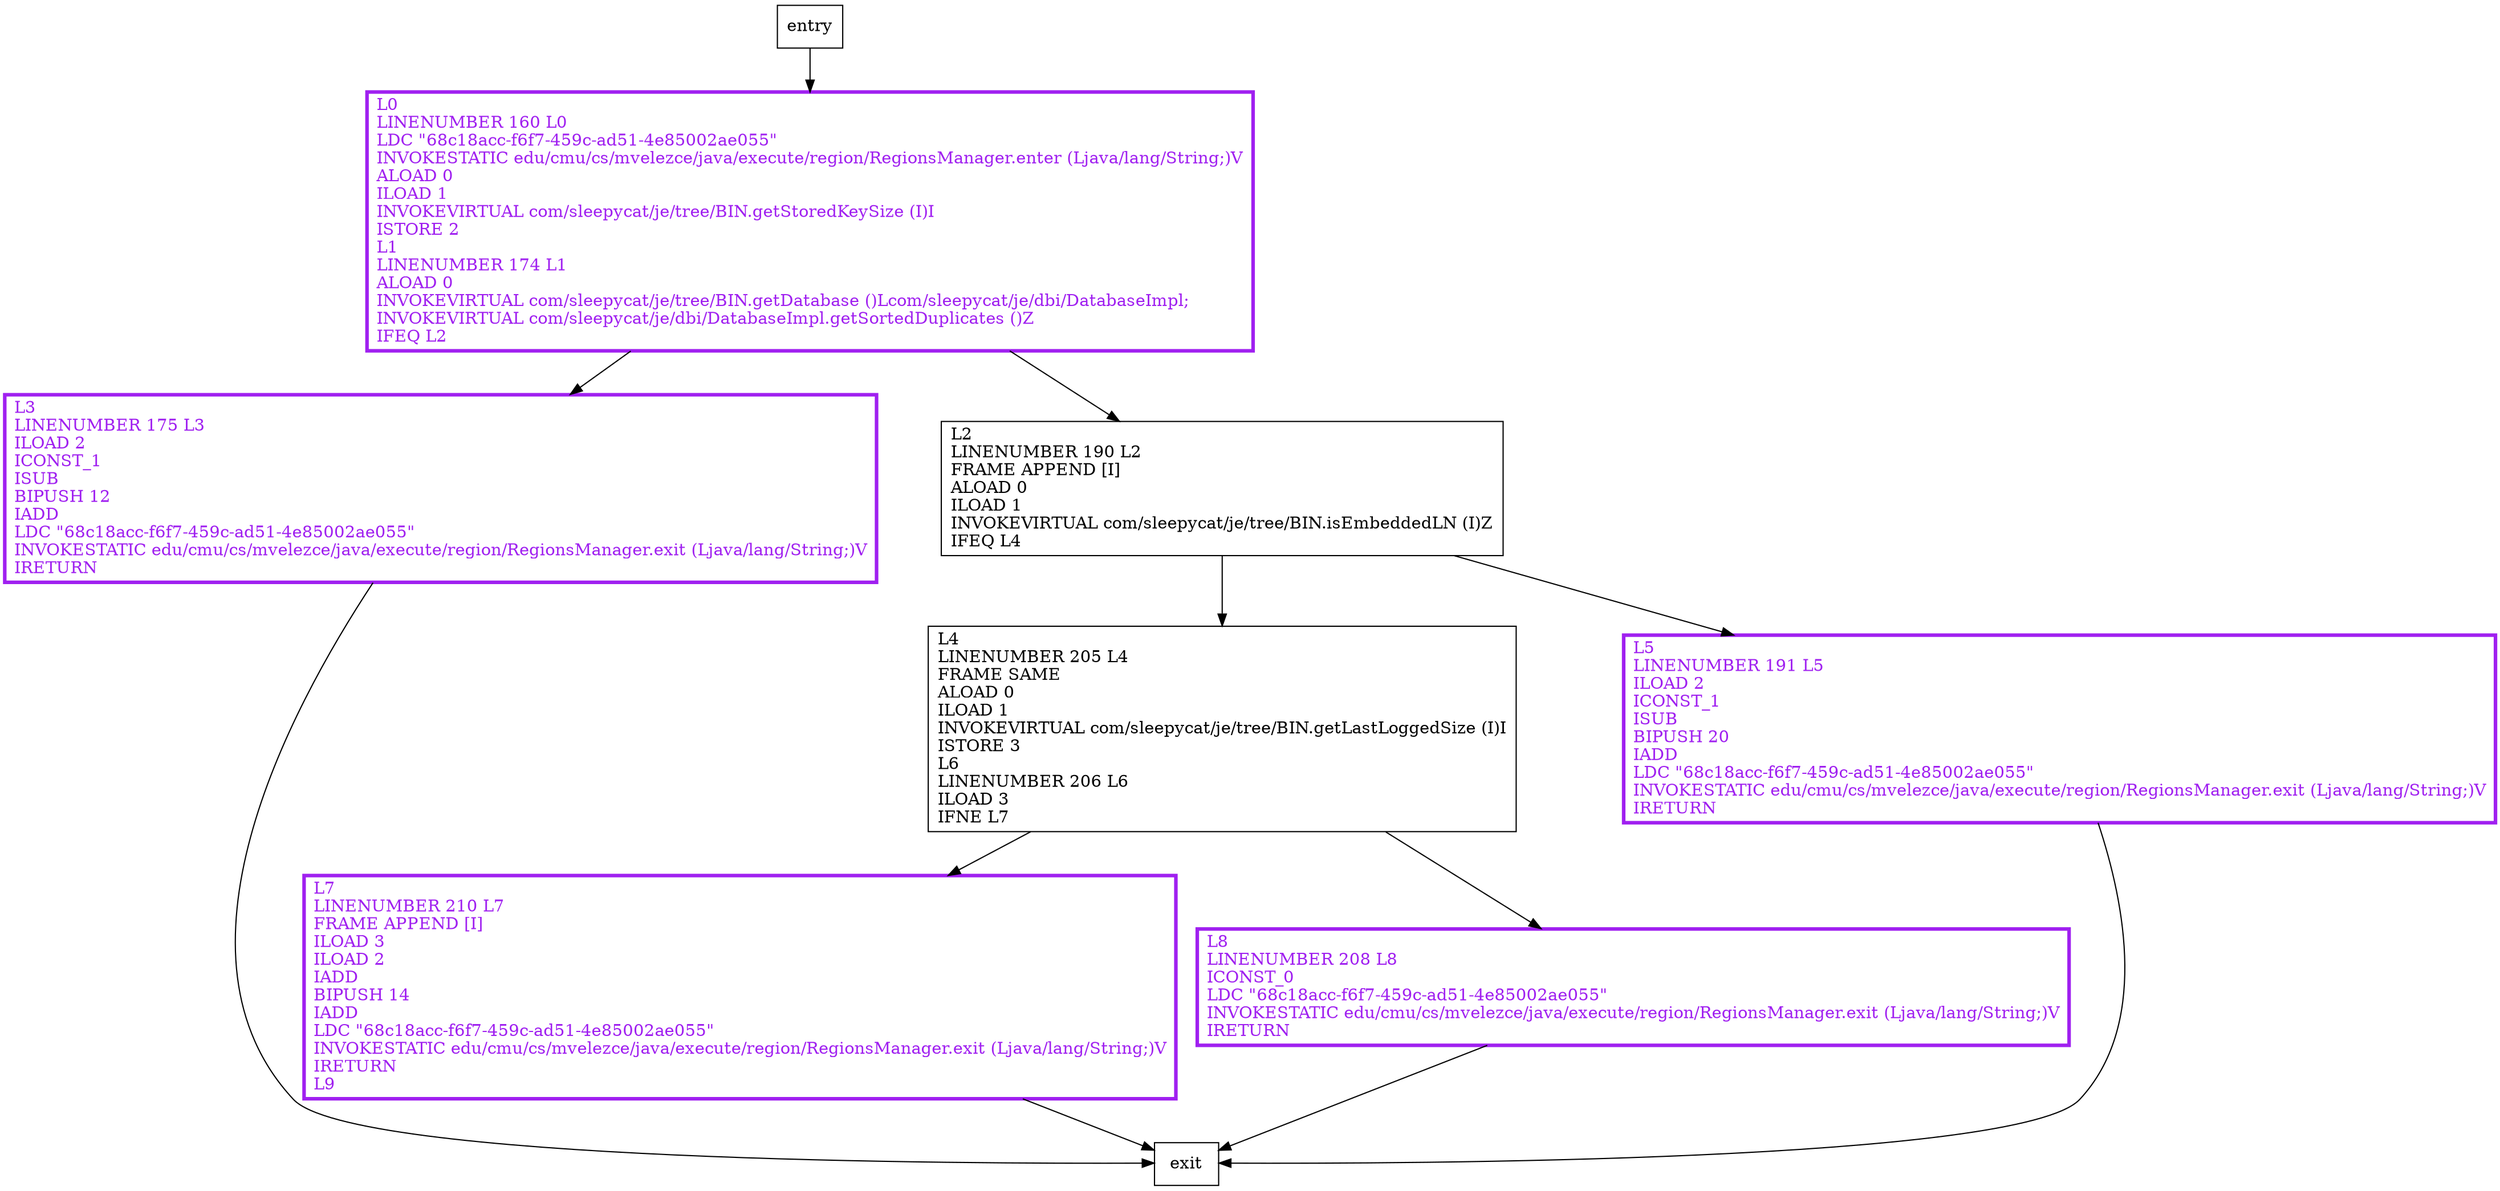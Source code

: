 digraph getStorageSize {
node [shape=record];
239125461 [label="L7\lLINENUMBER 210 L7\lFRAME APPEND [I]\lILOAD 3\lILOAD 2\lIADD\lBIPUSH 14\lIADD\lLDC \"68c18acc-f6f7-459c-ad51-4e85002ae055\"\lINVOKESTATIC edu/cmu/cs/mvelezce/java/execute/region/RegionsManager.exit (Ljava/lang/String;)V\lIRETURN\lL9\l"];
1373936886 [label="L8\lLINENUMBER 208 L8\lICONST_0\lLDC \"68c18acc-f6f7-459c-ad51-4e85002ae055\"\lINVOKESTATIC edu/cmu/cs/mvelezce/java/execute/region/RegionsManager.exit (Ljava/lang/String;)V\lIRETURN\l"];
1786051793 [label="L4\lLINENUMBER 205 L4\lFRAME SAME\lALOAD 0\lILOAD 1\lINVOKEVIRTUAL com/sleepycat/je/tree/BIN.getLastLoggedSize (I)I\lISTORE 3\lL6\lLINENUMBER 206 L6\lILOAD 3\lIFNE L7\l"];
1976915406 [label="L3\lLINENUMBER 175 L3\lILOAD 2\lICONST_1\lISUB\lBIPUSH 12\lIADD\lLDC \"68c18acc-f6f7-459c-ad51-4e85002ae055\"\lINVOKESTATIC edu/cmu/cs/mvelezce/java/execute/region/RegionsManager.exit (Ljava/lang/String;)V\lIRETURN\l"];
875222003 [label="L0\lLINENUMBER 160 L0\lLDC \"68c18acc-f6f7-459c-ad51-4e85002ae055\"\lINVOKESTATIC edu/cmu/cs/mvelezce/java/execute/region/RegionsManager.enter (Ljava/lang/String;)V\lALOAD 0\lILOAD 1\lINVOKEVIRTUAL com/sleepycat/je/tree/BIN.getStoredKeySize (I)I\lISTORE 2\lL1\lLINENUMBER 174 L1\lALOAD 0\lINVOKEVIRTUAL com/sleepycat/je/tree/BIN.getDatabase ()Lcom/sleepycat/je/dbi/DatabaseImpl;\lINVOKEVIRTUAL com/sleepycat/je/dbi/DatabaseImpl.getSortedDuplicates ()Z\lIFEQ L2\l"];
480463054 [label="L2\lLINENUMBER 190 L2\lFRAME APPEND [I]\lALOAD 0\lILOAD 1\lINVOKEVIRTUAL com/sleepycat/je/tree/BIN.isEmbeddedLN (I)Z\lIFEQ L4\l"];
136515367 [label="L5\lLINENUMBER 191 L5\lILOAD 2\lICONST_1\lISUB\lBIPUSH 20\lIADD\lLDC \"68c18acc-f6f7-459c-ad51-4e85002ae055\"\lINVOKESTATIC edu/cmu/cs/mvelezce/java/execute/region/RegionsManager.exit (Ljava/lang/String;)V\lIRETURN\l"];
entry;
exit;
239125461 -> exit
entry -> 875222003
1373936886 -> exit
1786051793 -> 239125461
1786051793 -> 1373936886
1976915406 -> exit
875222003 -> 1976915406
875222003 -> 480463054
480463054 -> 1786051793
480463054 -> 136515367
136515367 -> exit
239125461[fontcolor="purple", penwidth=3, color="purple"];
1373936886[fontcolor="purple", penwidth=3, color="purple"];
1976915406[fontcolor="purple", penwidth=3, color="purple"];
875222003[fontcolor="purple", penwidth=3, color="purple"];
136515367[fontcolor="purple", penwidth=3, color="purple"];
}
